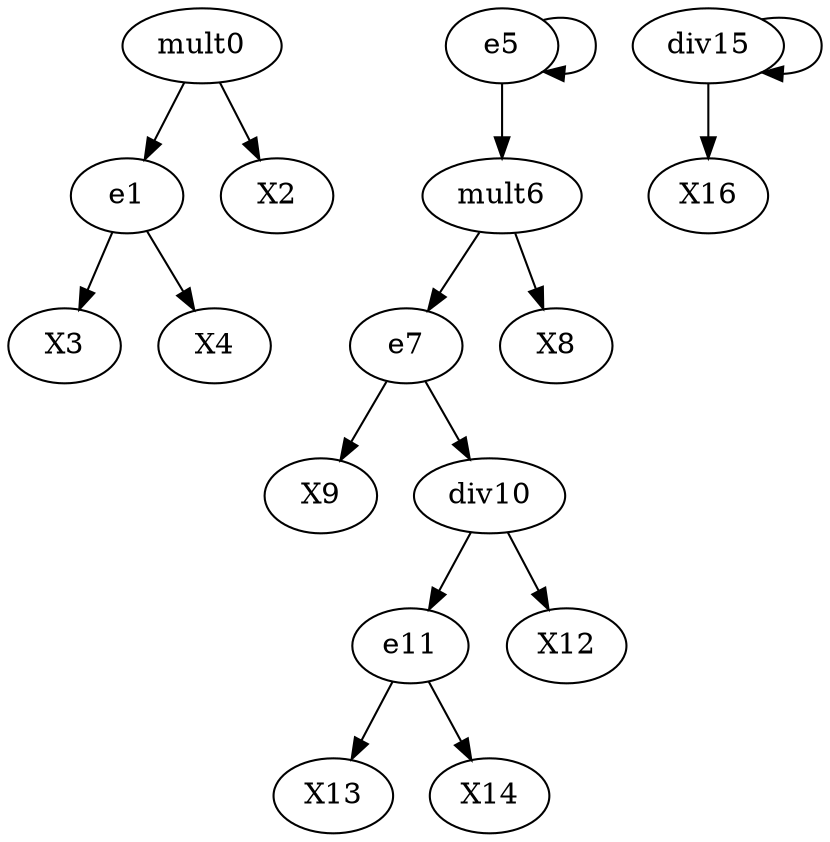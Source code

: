 digraph T {
	mult0 -> e1;
	mult0 -> X2;
	e1 -> X3;
	e1 -> X4;
	e5 -> e5;
	e5 -> mult6;
	mult6 -> e7;
	mult6 -> X8;
	e7 -> X9;
	e7 -> div10;
	div10 -> e11;
	div10 -> X12;
	e11 -> X13;
	e11 -> X14;
	div15 -> div15;
	div15 -> X16;
}
